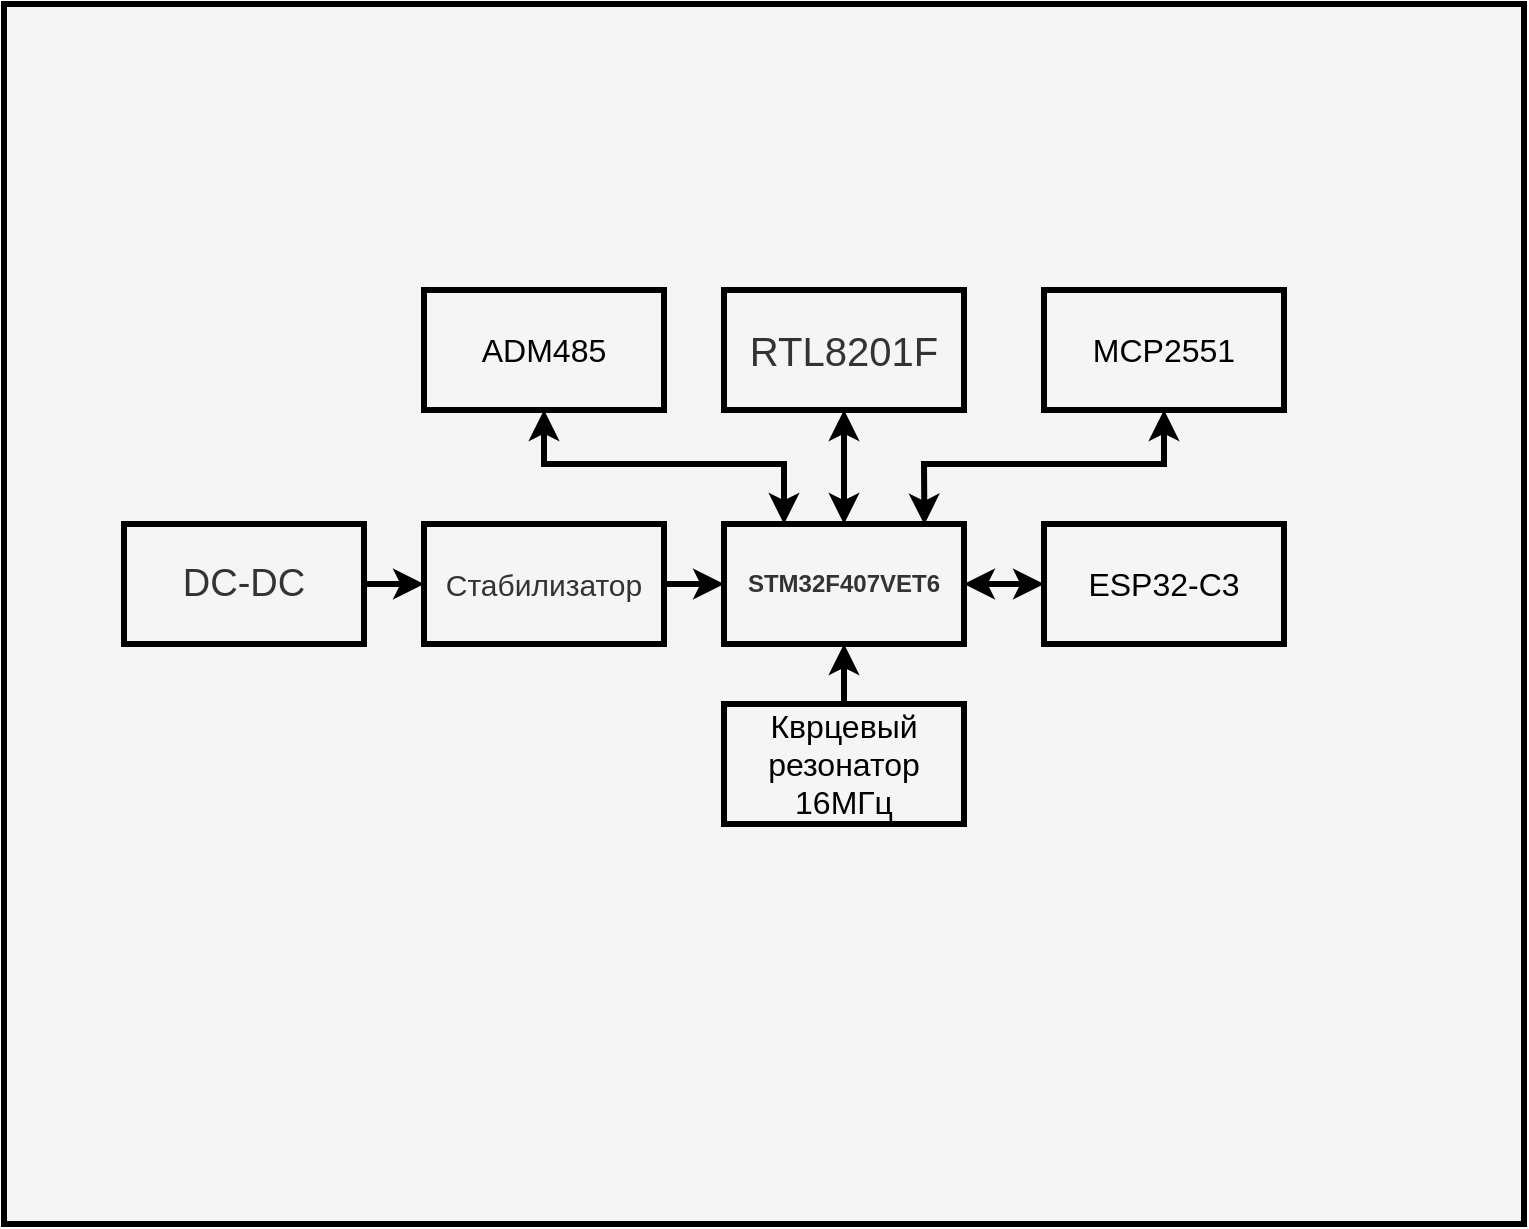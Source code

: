 <mxfile>
    <diagram id="vJ7ydH46MOblnT7fgSfL" name="Страница 1">
        <mxGraphModel dx="1657" dy="644" grid="1" gridSize="10" guides="1" tooltips="1" connect="1" arrows="1" fold="1" page="1" pageScale="1" pageWidth="850" pageHeight="1100" math="0" shadow="0">
            <root>
                <mxCell id="0"/>
                <mxCell id="1" parent="0"/>
                <mxCell id="2" value="" style="rounded=0;whiteSpace=wrap;html=1;fillColor=#f5f5f5;fontColor=#333333;strokeColor=#000000;strokeWidth=3;" parent="1" vertex="1">
                    <mxGeometry y="50" width="760" height="610" as="geometry"/>
                </mxCell>
                <mxCell id="48" value="" style="edgeStyle=none;shape=connector;rounded=1;html=1;labelBackgroundColor=default;strokeColor=#000000;strokeWidth=3;fontFamily=Helvetica;fontSize=20;fontColor=default;endArrow=classic;endFill=1;startArrow=classic;startFill=1;" edge="1" parent="1" source="5" target="20">
                    <mxGeometry relative="1" as="geometry"/>
                </mxCell>
                <mxCell id="49" value="" style="edgeStyle=none;shape=connector;rounded=1;html=1;labelBackgroundColor=default;strokeColor=#000000;strokeWidth=3;fontFamily=Helvetica;fontSize=20;fontColor=default;endArrow=none;endFill=0;startArrow=classic;startFill=1;" edge="1" parent="1" source="5" target="43">
                    <mxGeometry relative="1" as="geometry"/>
                </mxCell>
                <mxCell id="54" value="" style="edgeStyle=none;shape=connector;rounded=1;html=1;labelBackgroundColor=default;strokeColor=#000000;strokeWidth=3;fontFamily=Helvetica;fontSize=20;fontColor=default;endArrow=classic;endFill=1;startArrow=classic;startFill=1;" edge="1" parent="1" source="5" target="39">
                    <mxGeometry relative="1" as="geometry"/>
                </mxCell>
                <mxCell id="55" style="edgeStyle=none;shape=connector;rounded=0;html=1;exitX=0.835;exitY=0.005;exitDx=0;exitDy=0;entryX=0.5;entryY=1;entryDx=0;entryDy=0;labelBackgroundColor=default;strokeColor=#000000;strokeWidth=3;fontFamily=Helvetica;fontSize=20;fontColor=default;endArrow=classic;endFill=1;startArrow=classic;startFill=1;exitPerimeter=0;" edge="1" parent="1" source="5" target="44">
                    <mxGeometry relative="1" as="geometry">
                        <Array as="points">
                            <mxPoint x="460" y="280"/>
                            <mxPoint x="580" y="280"/>
                        </Array>
                    </mxGeometry>
                </mxCell>
                <mxCell id="5" value="&lt;b&gt;STM32F407VET6&lt;/b&gt;" style="rounded=0;whiteSpace=wrap;html=1;fillColor=#f5f5f5;fontColor=#333333;strokeColor=#000000;strokeWidth=3;" parent="1" vertex="1">
                    <mxGeometry x="360" y="310" width="120" height="60" as="geometry"/>
                </mxCell>
                <mxCell id="20" value="&lt;span style=&quot;font-size: 20px;&quot;&gt;RTL8201F&lt;/span&gt;" style="rounded=0;whiteSpace=wrap;html=1;fillColor=#f5f5f5;fontColor=#333333;strokeColor=#000000;strokeWidth=3;" parent="1" vertex="1">
                    <mxGeometry x="360" y="193" width="120" height="60" as="geometry"/>
                </mxCell>
                <mxCell id="21" value="&lt;font color=&quot;#000000&quot;&gt;&lt;span style=&quot;font-size: 16px;&quot;&gt;ADM485&lt;/span&gt;&lt;/font&gt;" style="rounded=0;whiteSpace=wrap;html=1;fillColor=#f5f5f5;fontColor=#333333;strokeColor=#000000;strokeWidth=3;" parent="1" vertex="1">
                    <mxGeometry x="210" y="193" width="120" height="60" as="geometry"/>
                </mxCell>
                <mxCell id="39" value="&lt;font color=&quot;#000000&quot;&gt;&lt;span style=&quot;font-size: 16px;&quot;&gt;ESP32-C3&lt;br&gt;&lt;/span&gt;&lt;/font&gt;" style="rounded=0;whiteSpace=wrap;html=1;fillColor=#f5f5f5;fontColor=#333333;strokeColor=#000000;strokeWidth=3;" vertex="1" parent="1">
                    <mxGeometry x="520" y="310" width="120" height="60" as="geometry"/>
                </mxCell>
                <mxCell id="58" value="" style="edgeStyle=none;shape=connector;rounded=1;html=1;labelBackgroundColor=default;strokeColor=#000000;strokeWidth=3;fontFamily=Helvetica;fontSize=15;fontColor=default;endArrow=classic;endFill=1;startArrow=none;startFill=0;" edge="1" parent="1" source="40" target="57">
                    <mxGeometry relative="1" as="geometry"/>
                </mxCell>
                <mxCell id="40" value="&lt;font style=&quot;font-size: 19px;&quot;&gt;DC-DC&lt;/font&gt;" style="rounded=0;whiteSpace=wrap;html=1;fillColor=#f5f5f5;fontColor=#333333;strokeColor=#000000;strokeWidth=3;" vertex="1" parent="1">
                    <mxGeometry x="60" y="310" width="120" height="60" as="geometry"/>
                </mxCell>
                <mxCell id="43" value="&lt;font color=&quot;#000000&quot;&gt;&lt;span style=&quot;font-size: 16px;&quot;&gt;Кврцевый резонатор 16МГц&lt;br&gt;&lt;/span&gt;&lt;/font&gt;" style="rounded=0;whiteSpace=wrap;html=1;fillColor=#f5f5f5;fontColor=#333333;strokeColor=#000000;strokeWidth=3;" vertex="1" parent="1">
                    <mxGeometry x="360" y="400" width="120" height="60" as="geometry"/>
                </mxCell>
                <mxCell id="44" value="&lt;font color=&quot;#000000&quot;&gt;&lt;span style=&quot;font-size: 16px;&quot;&gt;MCP2551&lt;br&gt;&lt;/span&gt;&lt;/font&gt;" style="rounded=0;whiteSpace=wrap;html=1;fillColor=#f5f5f5;fontColor=#333333;strokeColor=#000000;strokeWidth=3;" vertex="1" parent="1">
                    <mxGeometry x="520" y="193" width="120" height="60" as="geometry"/>
                </mxCell>
                <mxCell id="59" value="" style="edgeStyle=none;shape=connector;rounded=1;html=1;labelBackgroundColor=default;strokeColor=#000000;strokeWidth=3;fontFamily=Helvetica;fontSize=15;fontColor=default;endArrow=classic;endFill=1;" edge="1" parent="1" source="57" target="5">
                    <mxGeometry relative="1" as="geometry"/>
                </mxCell>
                <mxCell id="57" value="&lt;font style=&quot;font-size: 15px;&quot;&gt;Стабилизатор&lt;/font&gt;" style="rounded=0;whiteSpace=wrap;html=1;fillColor=#f5f5f5;fontColor=#333333;strokeColor=#000000;strokeWidth=3;" vertex="1" parent="1">
                    <mxGeometry x="210" y="310" width="120" height="60" as="geometry"/>
                </mxCell>
                <mxCell id="62" style="edgeStyle=none;shape=connector;rounded=0;html=1;exitX=0.5;exitY=1;exitDx=0;exitDy=0;entryX=0.25;entryY=0;entryDx=0;entryDy=0;labelBackgroundColor=default;strokeColor=#000000;strokeWidth=3;fontFamily=Helvetica;fontSize=20;fontColor=default;endArrow=classic;endFill=1;startArrow=classic;startFill=1;" edge="1" parent="1" source="21" target="5">
                    <mxGeometry relative="1" as="geometry">
                        <mxPoint x="270.2" y="310.3" as="sourcePoint"/>
                        <mxPoint x="390" y="253" as="targetPoint"/>
                        <Array as="points">
                            <mxPoint x="270" y="280"/>
                            <mxPoint x="390" y="280"/>
                        </Array>
                    </mxGeometry>
                </mxCell>
            </root>
        </mxGraphModel>
    </diagram>
</mxfile>